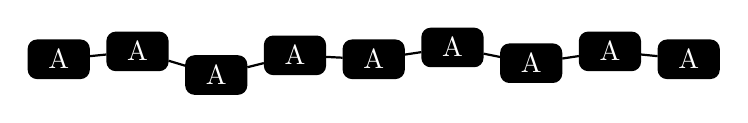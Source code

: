 % -*- root: ../../main.tex -*-

\begin{tikzpicture}[
  nodeAll/.style={draw, rounded corners=3pt, text width=1.5em, align=center, thick},
  nodeA/.style={fill=black, text=white},
  nodeB/.style={fill=white, text=black, pattern=north east lines}
]

  \node[nodeAll, nodeA] (HP-5) at (-5,0) {A};
  \node[nodeAll, nodeA] (HP-4) at (-4,0.1) {A};
  \node[nodeAll, nodeA] (HP-3) at (-3,-0.2) {A};
  \node[nodeAll, nodeA] (HP-2) at (-2,0.05) {A};
  \node[nodeAll, nodeA] (HP-1) at (-1,0) {A};
  \node[nodeAll, nodeA] (HP0) at (0,0.15) {A};
  \node[nodeAll, nodeA] (HP1) at (1,-0.05) {A};
  \node[nodeAll, nodeA] (HP2) at (2,0.1) {A};
  \node[nodeAll, nodeA] (HP3) at (3,0) {A};

  \path[thick]
    (HP-5) edge (HP-4)
    (HP-4) edge (HP-3)
    (HP-3) edge (HP-2)
    (HP-2) edge (HP-1)
    (HP-1) edge (HP0)
    (HP0) edge (HP1)
    (HP1) edge (HP2)
    (HP2) edge (HP3);
\end{tikzpicture}

